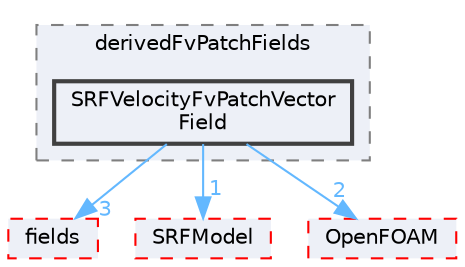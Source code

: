 digraph "src/finiteVolume/cfdTools/general/SRF/derivedFvPatchFields/SRFVelocityFvPatchVectorField"
{
 // LATEX_PDF_SIZE
  bgcolor="transparent";
  edge [fontname=Helvetica,fontsize=10,labelfontname=Helvetica,labelfontsize=10];
  node [fontname=Helvetica,fontsize=10,shape=box,height=0.2,width=0.4];
  compound=true
  subgraph clusterdir_e6c8430525c77a3f3bc12a1936999b76 {
    graph [ bgcolor="#edf0f7", pencolor="grey50", label="derivedFvPatchFields", fontname=Helvetica,fontsize=10 style="filled,dashed", URL="dir_e6c8430525c77a3f3bc12a1936999b76.html",tooltip=""]
  dir_1583588c41ef834382cf4e6ad435ebe2 [label="SRFVelocityFvPatchVector\lField", fillcolor="#edf0f7", color="grey25", style="filled,bold", URL="dir_1583588c41ef834382cf4e6ad435ebe2.html",tooltip=""];
  }
  dir_25ab4a83a983f7bb7a38b7f63bb141b7 [label="fields", fillcolor="#edf0f7", color="red", style="filled,dashed", URL="dir_25ab4a83a983f7bb7a38b7f63bb141b7.html",tooltip=""];
  dir_d3c6f5247a3bbdb19cd7c66f286a8e07 [label="SRFModel", fillcolor="#edf0f7", color="red", style="filled,dashed", URL="dir_d3c6f5247a3bbdb19cd7c66f286a8e07.html",tooltip=""];
  dir_c5473ff19b20e6ec4dfe5c310b3778a8 [label="OpenFOAM", fillcolor="#edf0f7", color="red", style="filled,dashed", URL="dir_c5473ff19b20e6ec4dfe5c310b3778a8.html",tooltip=""];
  dir_1583588c41ef834382cf4e6ad435ebe2->dir_25ab4a83a983f7bb7a38b7f63bb141b7 [headlabel="3", labeldistance=1.5 headhref="dir_003737_001332.html" href="dir_003737_001332.html" color="steelblue1" fontcolor="steelblue1"];
  dir_1583588c41ef834382cf4e6ad435ebe2->dir_c5473ff19b20e6ec4dfe5c310b3778a8 [headlabel="2", labeldistance=1.5 headhref="dir_003737_002695.html" href="dir_003737_002695.html" color="steelblue1" fontcolor="steelblue1"];
  dir_1583588c41ef834382cf4e6ad435ebe2->dir_d3c6f5247a3bbdb19cd7c66f286a8e07 [headlabel="1", labeldistance=1.5 headhref="dir_003737_003733.html" href="dir_003737_003733.html" color="steelblue1" fontcolor="steelblue1"];
}
